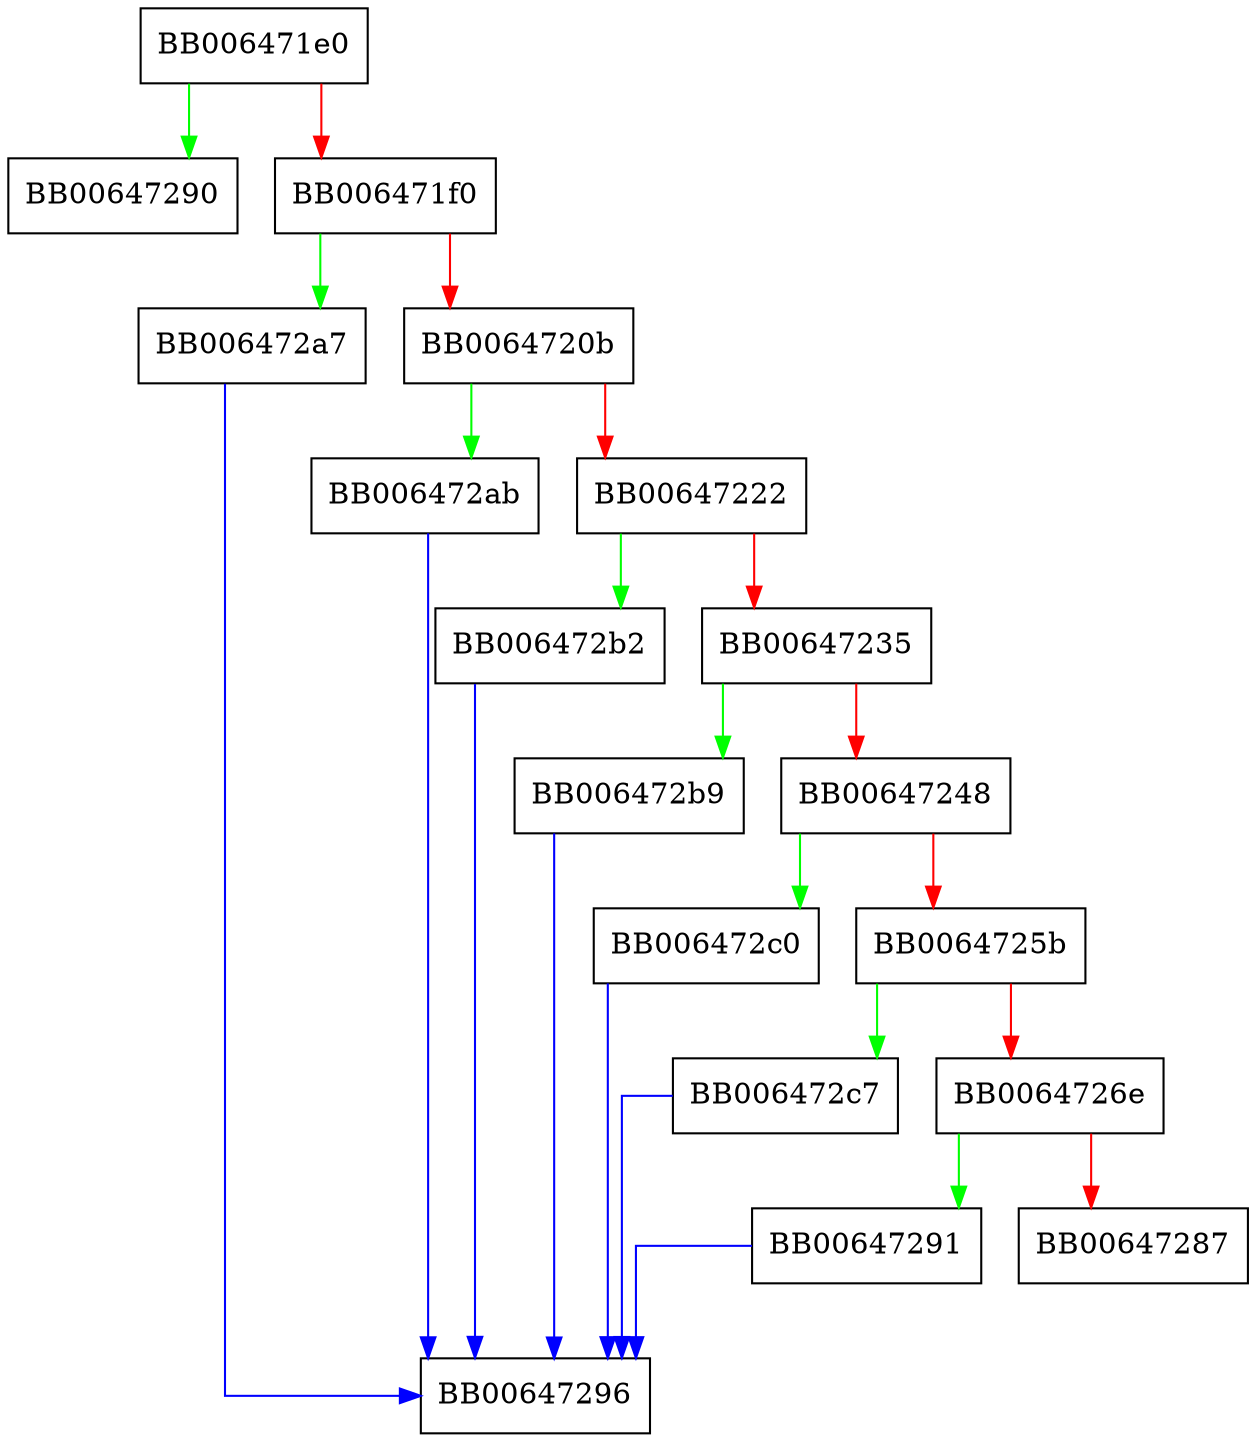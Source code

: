 digraph SRP_get_default_gN {
  node [shape="box"];
  graph [splines=ortho];
  BB006471e0 -> BB00647290 [color="green"];
  BB006471e0 -> BB006471f0 [color="red"];
  BB006471f0 -> BB006472a7 [color="green"];
  BB006471f0 -> BB0064720b [color="red"];
  BB0064720b -> BB006472ab [color="green"];
  BB0064720b -> BB00647222 [color="red"];
  BB00647222 -> BB006472b2 [color="green"];
  BB00647222 -> BB00647235 [color="red"];
  BB00647235 -> BB006472b9 [color="green"];
  BB00647235 -> BB00647248 [color="red"];
  BB00647248 -> BB006472c0 [color="green"];
  BB00647248 -> BB0064725b [color="red"];
  BB0064725b -> BB006472c7 [color="green"];
  BB0064725b -> BB0064726e [color="red"];
  BB0064726e -> BB00647291 [color="green"];
  BB0064726e -> BB00647287 [color="red"];
  BB00647291 -> BB00647296 [color="blue"];
  BB006472a7 -> BB00647296 [color="blue"];
  BB006472ab -> BB00647296 [color="blue"];
  BB006472b2 -> BB00647296 [color="blue"];
  BB006472b9 -> BB00647296 [color="blue"];
  BB006472c0 -> BB00647296 [color="blue"];
  BB006472c7 -> BB00647296 [color="blue"];
}